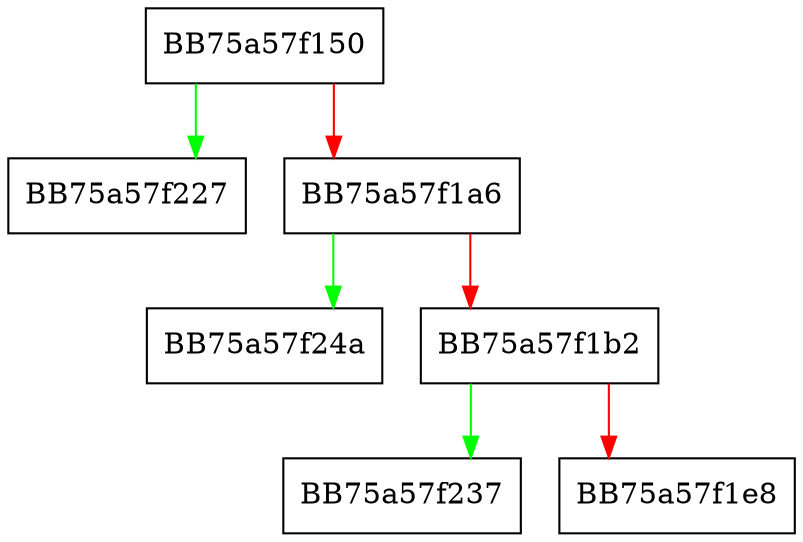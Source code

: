 digraph lua_pe_metadata_decode {
  node [shape="box"];
  graph [splines=ortho];
  BB75a57f150 -> BB75a57f227 [color="green"];
  BB75a57f150 -> BB75a57f1a6 [color="red"];
  BB75a57f1a6 -> BB75a57f24a [color="green"];
  BB75a57f1a6 -> BB75a57f1b2 [color="red"];
  BB75a57f1b2 -> BB75a57f237 [color="green"];
  BB75a57f1b2 -> BB75a57f1e8 [color="red"];
}